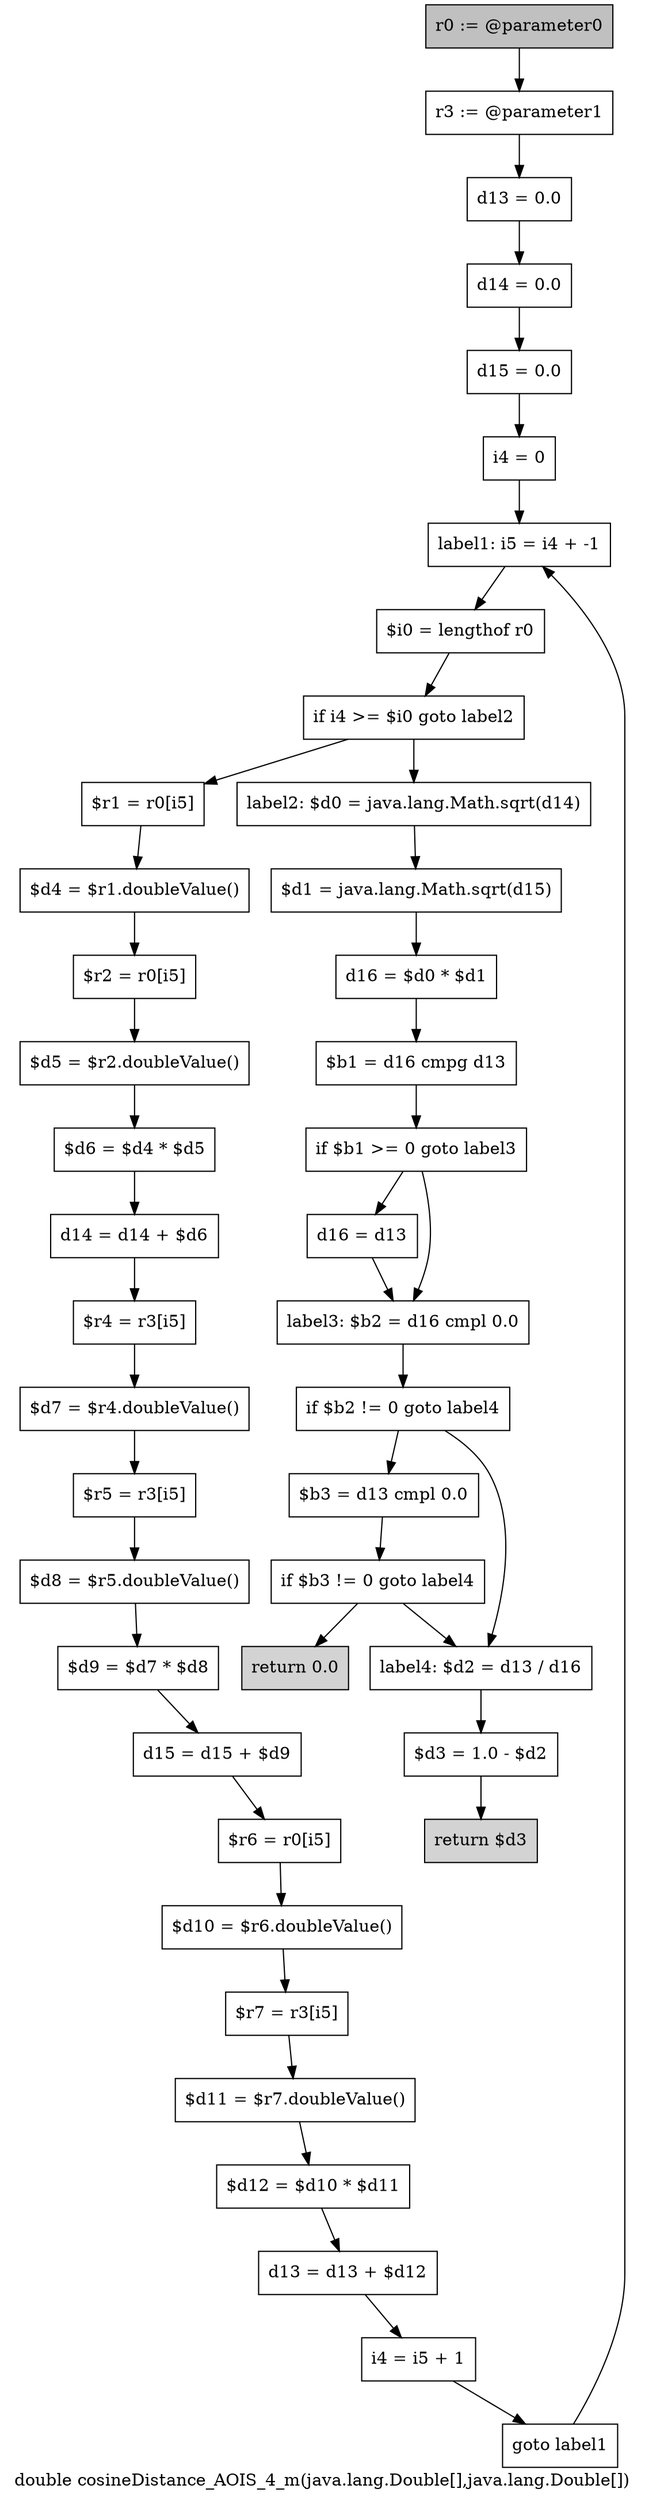 digraph "double cosineDistance_AOIS_4_m(java.lang.Double[],java.lang.Double[])" {
    label="double cosineDistance_AOIS_4_m(java.lang.Double[],java.lang.Double[])";
    node [shape=box];
    "0" [style=filled,fillcolor=gray,label="r0 := @parameter0",];
    "1" [label="r3 := @parameter1",];
    "0"->"1";
    "2" [label="d13 = 0.0",];
    "1"->"2";
    "3" [label="d14 = 0.0",];
    "2"->"3";
    "4" [label="d15 = 0.0",];
    "3"->"4";
    "5" [label="i4 = 0",];
    "4"->"5";
    "6" [label="label1: i5 = i4 + -1",];
    "5"->"6";
    "7" [label="$i0 = lengthof r0",];
    "6"->"7";
    "8" [label="if i4 >= $i0 goto label2",];
    "7"->"8";
    "9" [label="$r1 = r0[i5]",];
    "8"->"9";
    "29" [label="label2: $d0 = java.lang.Math.sqrt(d14)",];
    "8"->"29";
    "10" [label="$d4 = $r1.doubleValue()",];
    "9"->"10";
    "11" [label="$r2 = r0[i5]",];
    "10"->"11";
    "12" [label="$d5 = $r2.doubleValue()",];
    "11"->"12";
    "13" [label="$d6 = $d4 * $d5",];
    "12"->"13";
    "14" [label="d14 = d14 + $d6",];
    "13"->"14";
    "15" [label="$r4 = r3[i5]",];
    "14"->"15";
    "16" [label="$d7 = $r4.doubleValue()",];
    "15"->"16";
    "17" [label="$r5 = r3[i5]",];
    "16"->"17";
    "18" [label="$d8 = $r5.doubleValue()",];
    "17"->"18";
    "19" [label="$d9 = $d7 * $d8",];
    "18"->"19";
    "20" [label="d15 = d15 + $d9",];
    "19"->"20";
    "21" [label="$r6 = r0[i5]",];
    "20"->"21";
    "22" [label="$d10 = $r6.doubleValue()",];
    "21"->"22";
    "23" [label="$r7 = r3[i5]",];
    "22"->"23";
    "24" [label="$d11 = $r7.doubleValue()",];
    "23"->"24";
    "25" [label="$d12 = $d10 * $d11",];
    "24"->"25";
    "26" [label="d13 = d13 + $d12",];
    "25"->"26";
    "27" [label="i4 = i5 + 1",];
    "26"->"27";
    "28" [label="goto label1",];
    "27"->"28";
    "28"->"6";
    "30" [label="$d1 = java.lang.Math.sqrt(d15)",];
    "29"->"30";
    "31" [label="d16 = $d0 * $d1",];
    "30"->"31";
    "32" [label="$b1 = d16 cmpg d13",];
    "31"->"32";
    "33" [label="if $b1 >= 0 goto label3",];
    "32"->"33";
    "34" [label="d16 = d13",];
    "33"->"34";
    "35" [label="label3: $b2 = d16 cmpl 0.0",];
    "33"->"35";
    "34"->"35";
    "36" [label="if $b2 != 0 goto label4",];
    "35"->"36";
    "37" [label="$b3 = d13 cmpl 0.0",];
    "36"->"37";
    "40" [label="label4: $d2 = d13 / d16",];
    "36"->"40";
    "38" [label="if $b3 != 0 goto label4",];
    "37"->"38";
    "39" [style=filled,fillcolor=lightgray,label="return 0.0",];
    "38"->"39";
    "38"->"40";
    "41" [label="$d3 = 1.0 - $d2",];
    "40"->"41";
    "42" [style=filled,fillcolor=lightgray,label="return $d3",];
    "41"->"42";
}
